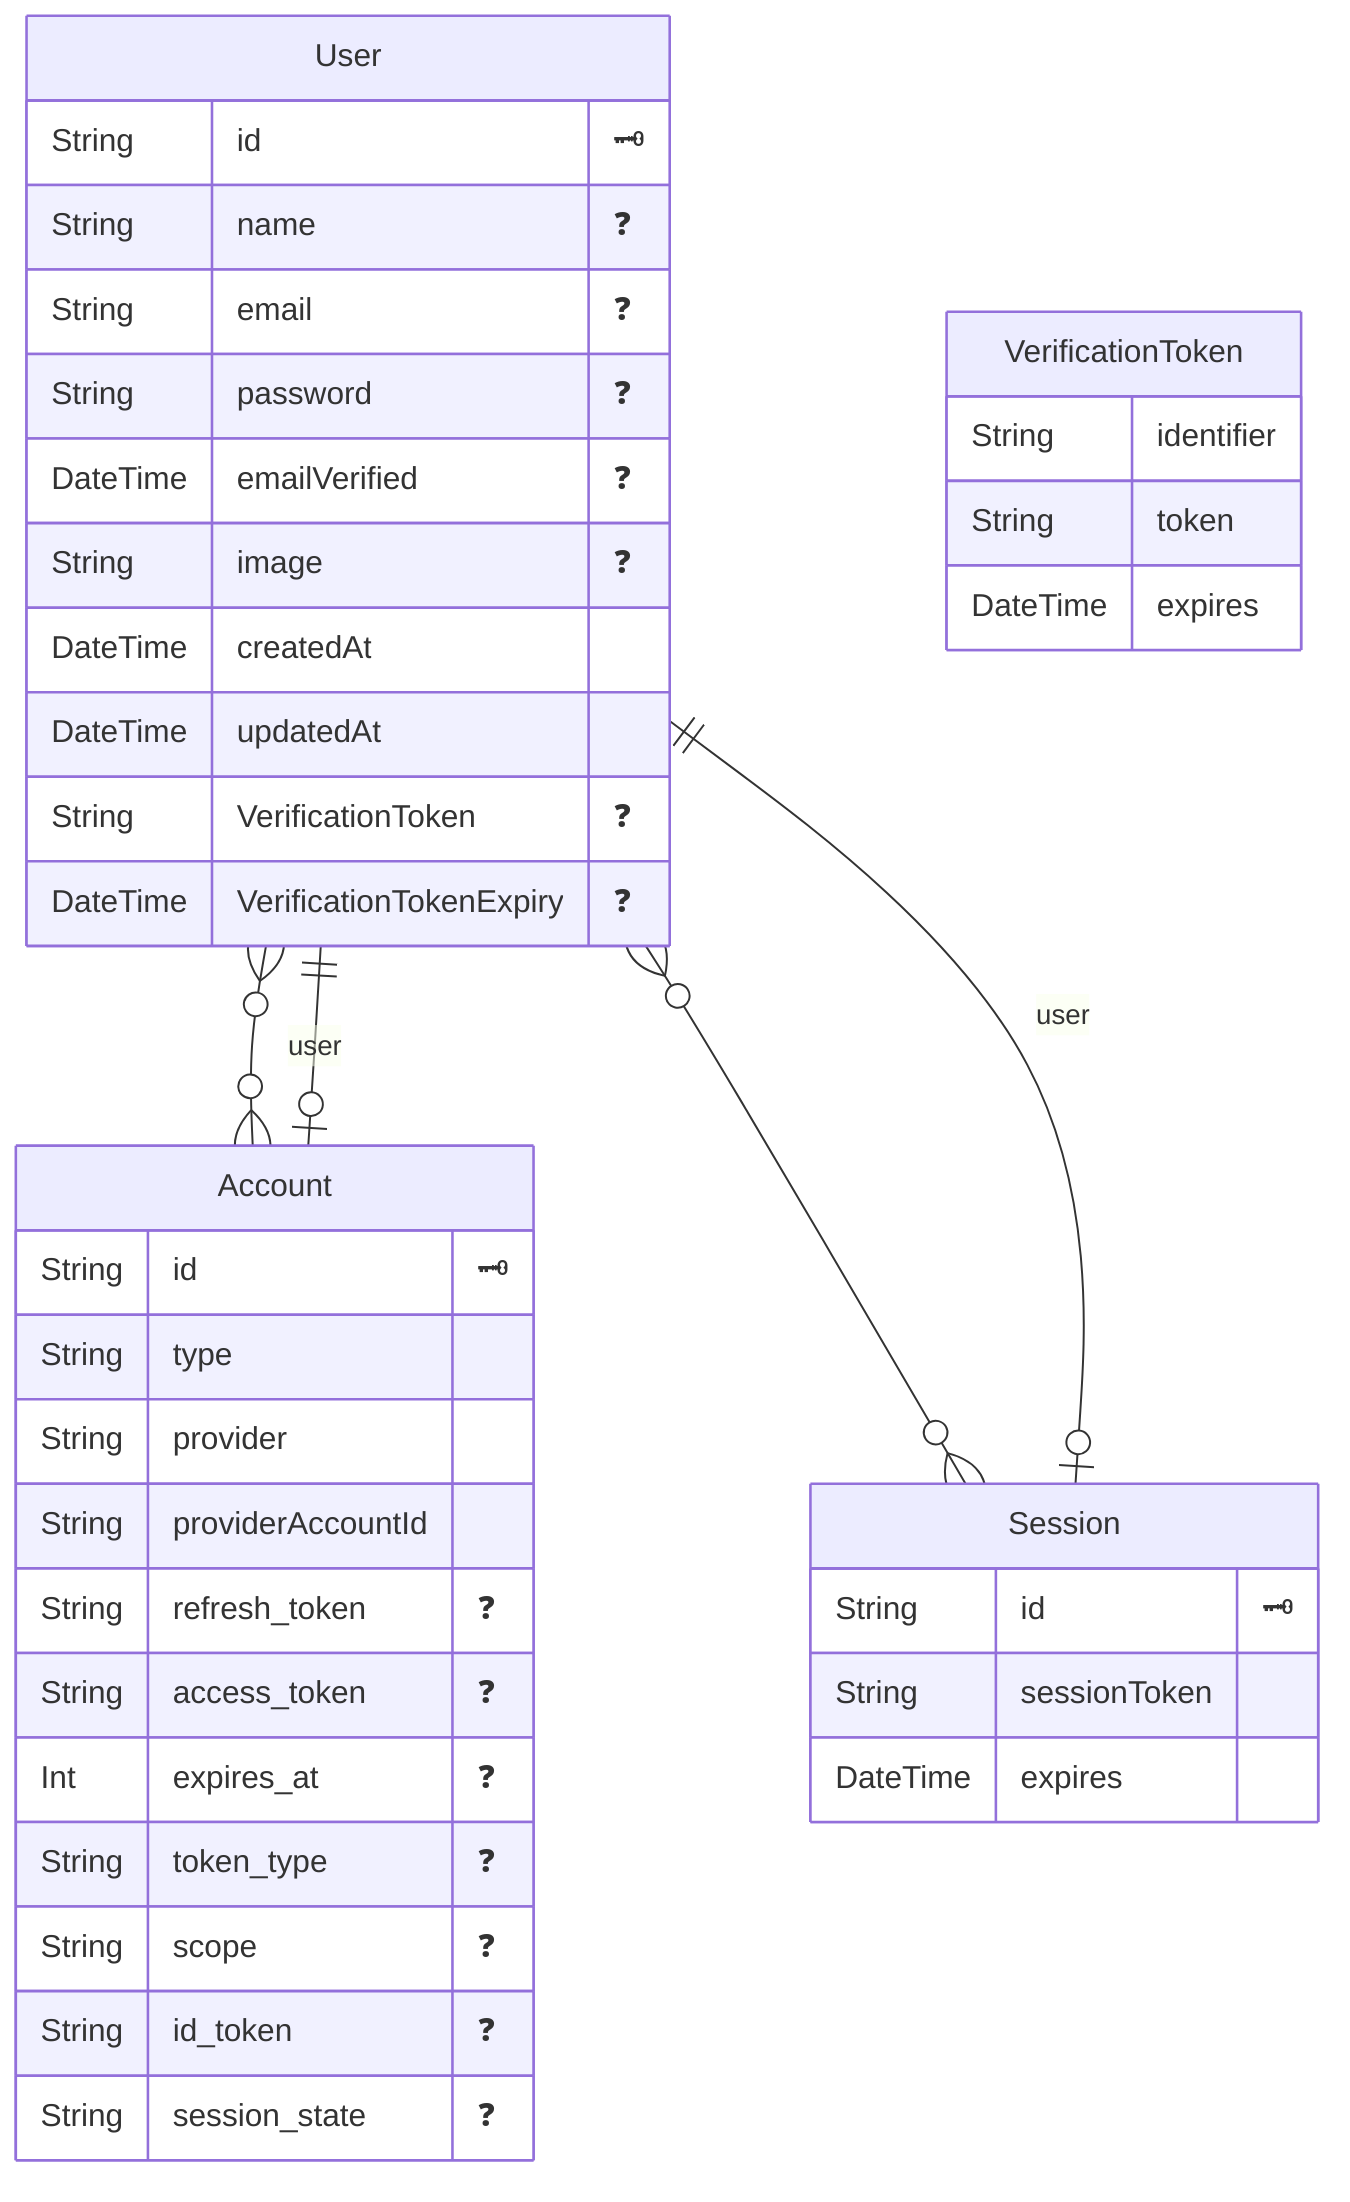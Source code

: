 erDiagram

  "User" {
    String id "🗝️"
    String name "❓"
    String email "❓"
    String password "❓"
    DateTime emailVerified "❓"
    String image "❓"
    DateTime createdAt 
    DateTime updatedAt 
    String VerificationToken "❓"
    DateTime VerificationTokenExpiry "❓"
    }
  

  "Account" {
    String id "🗝️"
    String type 
    String provider 
    String providerAccountId 
    String refresh_token "❓"
    String access_token "❓"
    Int expires_at "❓"
    String token_type "❓"
    String scope "❓"
    String id_token "❓"
    String session_state "❓"
    }
  

  "Session" {
    String id "🗝️"
    String sessionToken 
    DateTime expires 
    }
  

  "VerificationToken" {
    String identifier 
    String token 
    DateTime expires 
    }
  
    "User" o{--}o "Account" : ""
    "User" o{--}o "Session" : ""
    "Account" o|--|| "User" : "user"
    "Session" o|--|| "User" : "user"